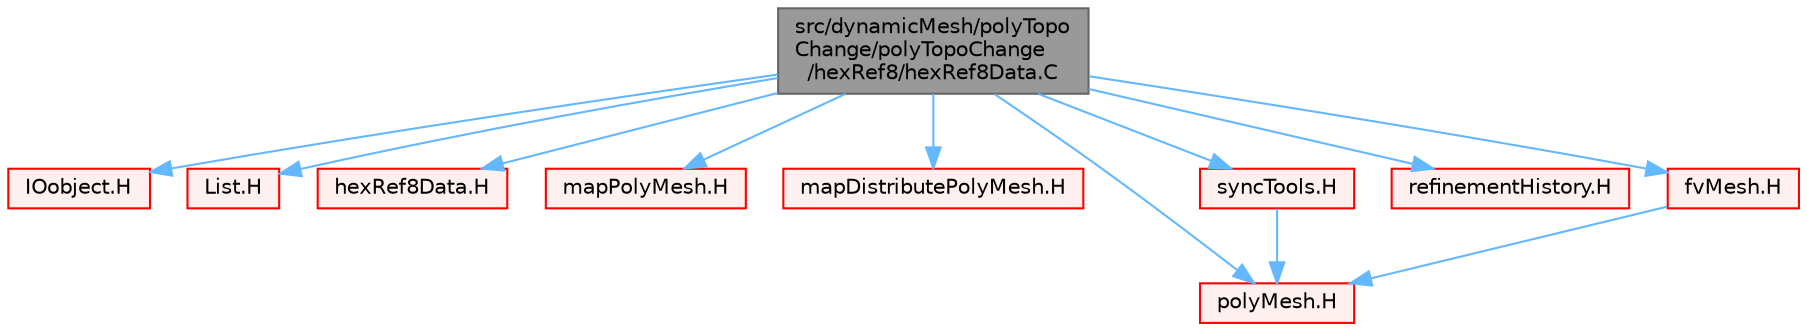 digraph "src/dynamicMesh/polyTopoChange/polyTopoChange/hexRef8/hexRef8Data.C"
{
 // LATEX_PDF_SIZE
  bgcolor="transparent";
  edge [fontname=Helvetica,fontsize=10,labelfontname=Helvetica,labelfontsize=10];
  node [fontname=Helvetica,fontsize=10,shape=box,height=0.2,width=0.4];
  Node1 [id="Node000001",label="src/dynamicMesh/polyTopo\lChange/polyTopoChange\l/hexRef8/hexRef8Data.C",height=0.2,width=0.4,color="gray40", fillcolor="grey60", style="filled", fontcolor="black",tooltip=" "];
  Node1 -> Node2 [id="edge1_Node000001_Node000002",color="steelblue1",style="solid",tooltip=" "];
  Node2 [id="Node000002",label="IOobject.H",height=0.2,width=0.4,color="red", fillcolor="#FFF0F0", style="filled",URL="$IOobject_8H.html",tooltip=" "];
  Node1 -> Node85 [id="edge2_Node000001_Node000085",color="steelblue1",style="solid",tooltip=" "];
  Node85 [id="Node000085",label="List.H",height=0.2,width=0.4,color="red", fillcolor="#FFF0F0", style="filled",URL="$List_8H.html",tooltip=" "];
  Node1 -> Node117 [id="edge3_Node000001_Node000117",color="steelblue1",style="solid",tooltip=" "];
  Node117 [id="Node000117",label="hexRef8Data.H",height=0.2,width=0.4,color="red", fillcolor="#FFF0F0", style="filled",URL="$hexRef8Data_8H.html",tooltip=" "];
  Node1 -> Node222 [id="edge4_Node000001_Node000222",color="steelblue1",style="solid",tooltip=" "];
  Node222 [id="Node000222",label="mapPolyMesh.H",height=0.2,width=0.4,color="red", fillcolor="#FFF0F0", style="filled",URL="$mapPolyMesh_8H.html",tooltip=" "];
  Node1 -> Node240 [id="edge5_Node000001_Node000240",color="steelblue1",style="solid",tooltip=" "];
  Node240 [id="Node000240",label="mapDistributePolyMesh.H",height=0.2,width=0.4,color="red", fillcolor="#FFF0F0", style="filled",URL="$mapDistributePolyMesh_8H.html",tooltip=" "];
  Node1 -> Node279 [id="edge6_Node000001_Node000279",color="steelblue1",style="solid",tooltip=" "];
  Node279 [id="Node000279",label="polyMesh.H",height=0.2,width=0.4,color="red", fillcolor="#FFF0F0", style="filled",URL="$polyMesh_8H.html",tooltip=" "];
  Node1 -> Node318 [id="edge7_Node000001_Node000318",color="steelblue1",style="solid",tooltip=" "];
  Node318 [id="Node000318",label="syncTools.H",height=0.2,width=0.4,color="red", fillcolor="#FFF0F0", style="filled",URL="$syncTools_8H.html",tooltip=" "];
  Node318 -> Node279 [id="edge8_Node000318_Node000279",color="steelblue1",style="solid",tooltip=" "];
  Node1 -> Node319 [id="edge9_Node000001_Node000319",color="steelblue1",style="solid",tooltip=" "];
  Node319 [id="Node000319",label="refinementHistory.H",height=0.2,width=0.4,color="red", fillcolor="#FFF0F0", style="filled",URL="$refinementHistory_8H.html",tooltip=" "];
  Node1 -> Node320 [id="edge10_Node000001_Node000320",color="steelblue1",style="solid",tooltip=" "];
  Node320 [id="Node000320",label="fvMesh.H",height=0.2,width=0.4,color="red", fillcolor="#FFF0F0", style="filled",URL="$fvMesh_8H.html",tooltip=" "];
  Node320 -> Node279 [id="edge11_Node000320_Node000279",color="steelblue1",style="solid",tooltip=" "];
}

